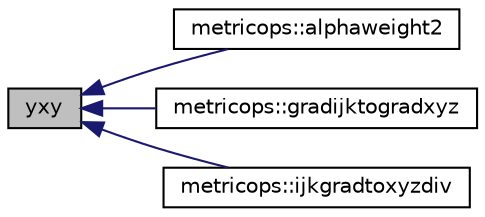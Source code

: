 digraph "yxy"
{
 // INTERACTIVE_SVG=YES
  bgcolor="transparent";
  edge [fontname="Helvetica",fontsize="10",labelfontname="Helvetica",labelfontsize="10"];
  node [fontname="Helvetica",fontsize="10",shape=record];
  rankdir="LR";
  Node56 [label="yxy",height=0.2,width=0.4,color="black", fillcolor="grey75", style="filled", fontcolor="black"];
  Node56 -> Node57 [dir="back",color="midnightblue",fontsize="10",style="solid",fontname="Helvetica"];
  Node57 [label="metricops::alphaweight2",height=0.2,width=0.4,color="black",URL="$namespacemetricops.html#abf449970c4b90017443108f34a3cf4d0"];
  Node56 -> Node58 [dir="back",color="midnightblue",fontsize="10",style="solid",fontname="Helvetica"];
  Node58 [label="metricops::gradijktogradxyz",height=0.2,width=0.4,color="black",URL="$namespacemetricops.html#a86a362c463e34f26d3ecc8034aa14cd5",tooltip="Converts Cartesian (computational) gradient to physical coordinates. "];
  Node56 -> Node59 [dir="back",color="midnightblue",fontsize="10",style="solid",fontname="Helvetica"];
  Node59 [label="metricops::ijkgradtoxyzdiv",height=0.2,width=0.4,color="black",URL="$namespacemetricops.html#a1ff97a9829721adfee8965698ac1a884"];
}
